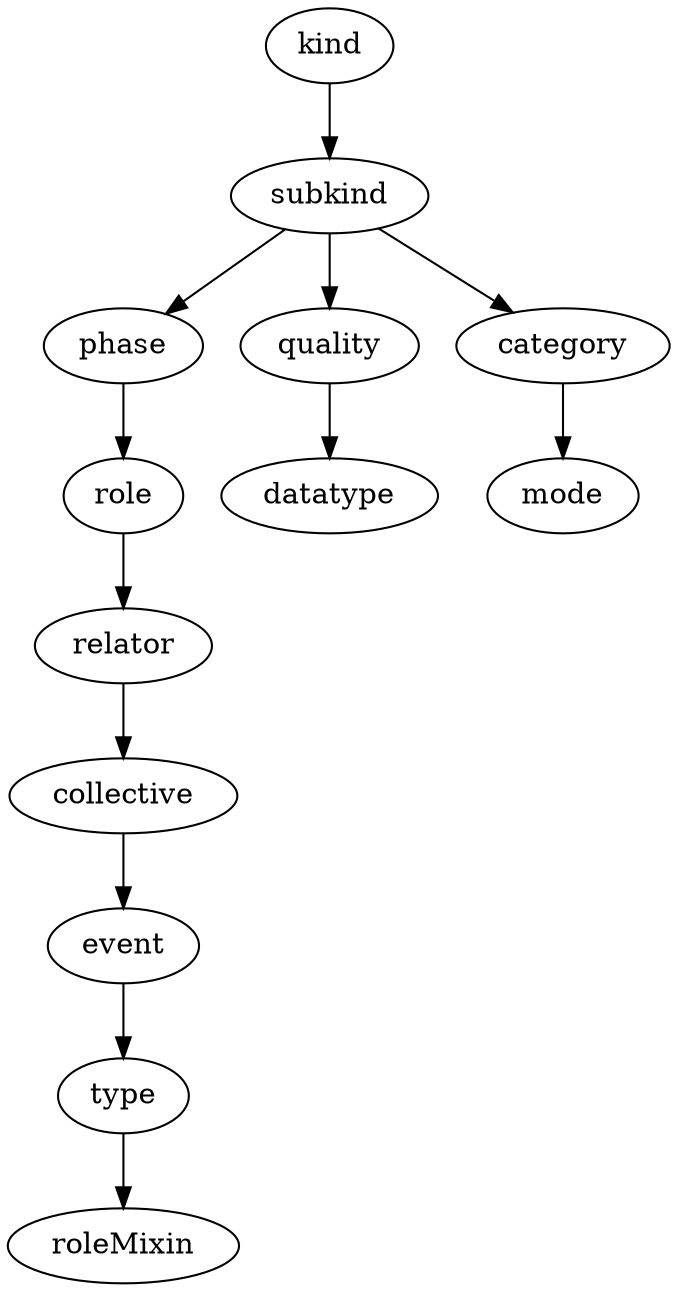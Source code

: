 strict digraph {
kind;
subkind;
phase;
quality;
category;
role;
relator;
collective;
event;
type;
roleMixin;
mode;
datatype;
kind -> subkind;
subkind -> phase;
subkind -> quality;
subkind -> category;
phase -> role;
quality -> datatype;
category -> mode;
role -> relator;
relator -> collective;
collective -> event;
event -> type;
type -> roleMixin;
}
